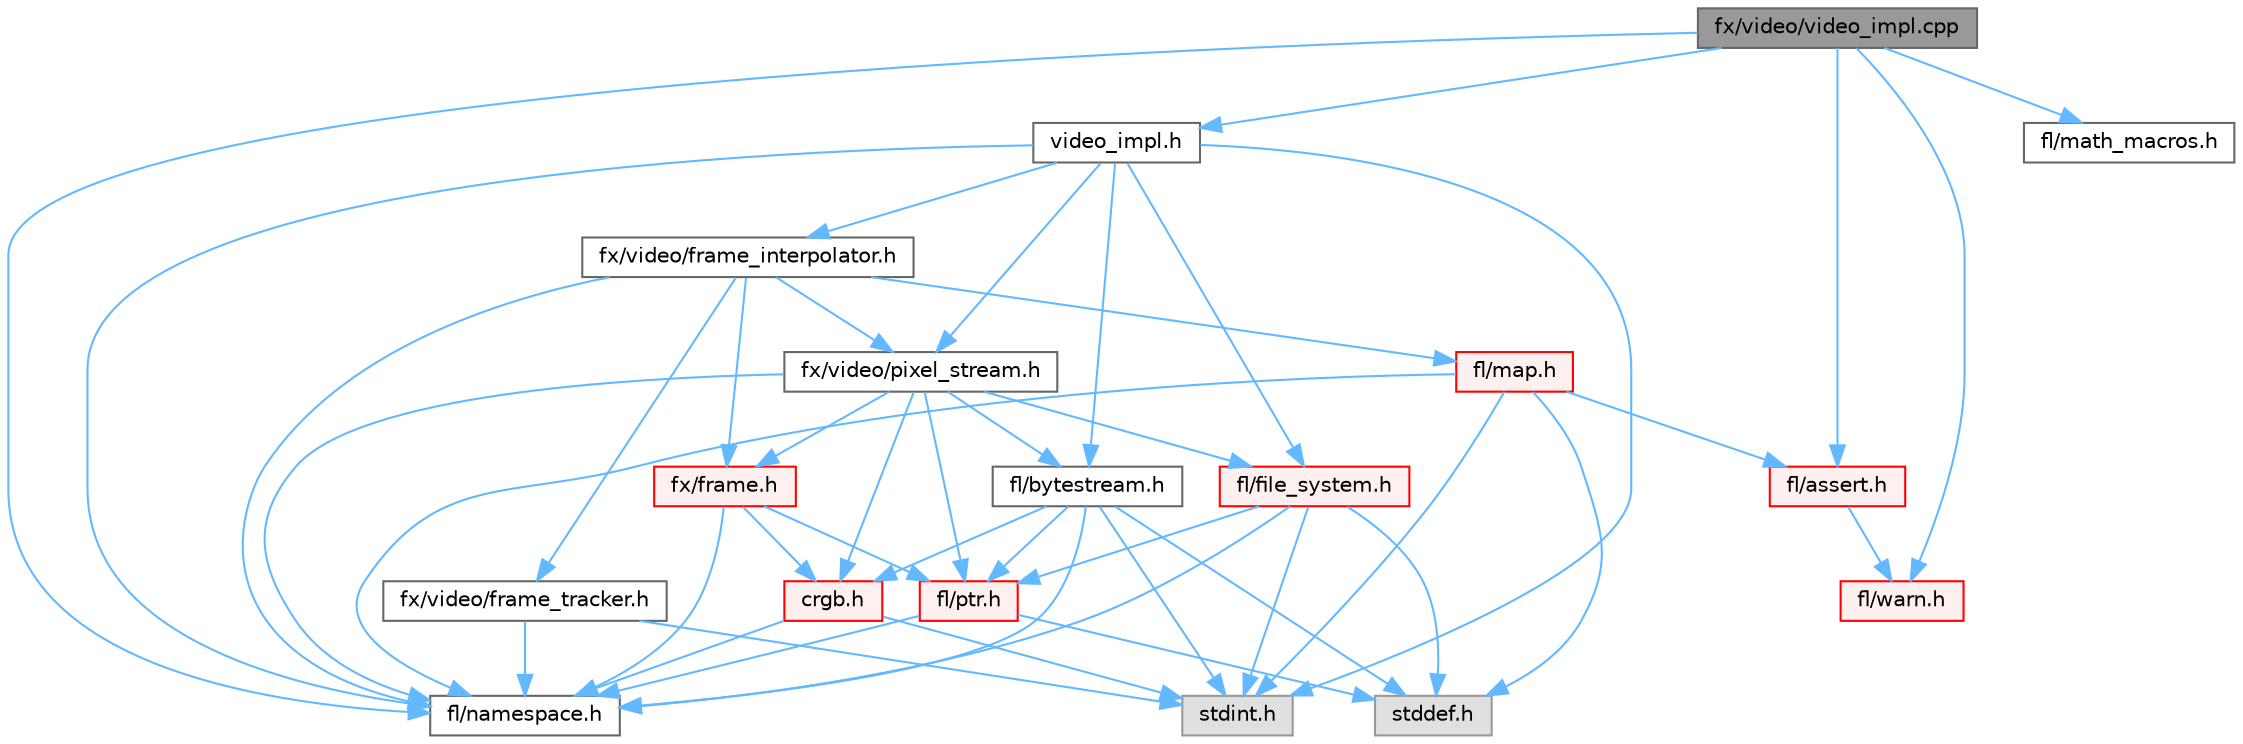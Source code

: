 digraph "fx/video/video_impl.cpp"
{
 // INTERACTIVE_SVG=YES
 // LATEX_PDF_SIZE
  bgcolor="transparent";
  edge [fontname=Helvetica,fontsize=10,labelfontname=Helvetica,labelfontsize=10];
  node [fontname=Helvetica,fontsize=10,shape=box,height=0.2,width=0.4];
  Node1 [id="Node000001",label="fx/video/video_impl.cpp",height=0.2,width=0.4,color="gray40", fillcolor="grey60", style="filled", fontcolor="black",tooltip=" "];
  Node1 -> Node2 [id="edge1_Node000001_Node000002",color="steelblue1",style="solid",tooltip=" "];
  Node2 [id="Node000002",label="video_impl.h",height=0.2,width=0.4,color="grey40", fillcolor="white", style="filled",URL="$d5/d82/video__impl_8h.html",tooltip=" "];
  Node2 -> Node3 [id="edge2_Node000002_Node000003",color="steelblue1",style="solid",tooltip=" "];
  Node3 [id="Node000003",label="stdint.h",height=0.2,width=0.4,color="grey60", fillcolor="#E0E0E0", style="filled",tooltip=" "];
  Node2 -> Node4 [id="edge3_Node000002_Node000004",color="steelblue1",style="solid",tooltip=" "];
  Node4 [id="Node000004",label="fl/bytestream.h",height=0.2,width=0.4,color="grey40", fillcolor="white", style="filled",URL="$dd/d2b/bytestream_8h.html",tooltip=" "];
  Node4 -> Node5 [id="edge4_Node000004_Node000005",color="steelblue1",style="solid",tooltip=" "];
  Node5 [id="Node000005",label="stddef.h",height=0.2,width=0.4,color="grey60", fillcolor="#E0E0E0", style="filled",tooltip=" "];
  Node4 -> Node3 [id="edge5_Node000004_Node000003",color="steelblue1",style="solid",tooltip=" "];
  Node4 -> Node6 [id="edge6_Node000004_Node000006",color="steelblue1",style="solid",tooltip=" "];
  Node6 [id="Node000006",label="fl/namespace.h",height=0.2,width=0.4,color="grey40", fillcolor="white", style="filled",URL="$df/d2a/namespace_8h.html",tooltip="Implements the FastLED namespace macros."];
  Node4 -> Node7 [id="edge7_Node000004_Node000007",color="steelblue1",style="solid",tooltip=" "];
  Node7 [id="Node000007",label="fl/ptr.h",height=0.2,width=0.4,color="red", fillcolor="#FFF0F0", style="filled",URL="$d7/df1/fl_2ptr_8h.html",tooltip=" "];
  Node7 -> Node5 [id="edge8_Node000007_Node000005",color="steelblue1",style="solid",tooltip=" "];
  Node7 -> Node6 [id="edge9_Node000007_Node000006",color="steelblue1",style="solid",tooltip=" "];
  Node4 -> Node10 [id="edge10_Node000004_Node000010",color="steelblue1",style="solid",tooltip=" "];
  Node10 [id="Node000010",label="crgb.h",height=0.2,width=0.4,color="red", fillcolor="#FFF0F0", style="filled",URL="$db/dd1/crgb_8h.html",tooltip="Defines the red, green, and blue (RGB) pixel struct."];
  Node10 -> Node3 [id="edge11_Node000010_Node000003",color="steelblue1",style="solid",tooltip=" "];
  Node10 -> Node6 [id="edge12_Node000010_Node000006",color="steelblue1",style="solid",tooltip=" "];
  Node2 -> Node15 [id="edge13_Node000002_Node000015",color="steelblue1",style="solid",tooltip=" "];
  Node15 [id="Node000015",label="fx/video/pixel_stream.h",height=0.2,width=0.4,color="grey40", fillcolor="white", style="filled",URL="$d3/dfa/pixel__stream_8h.html",tooltip=" "];
  Node15 -> Node6 [id="edge14_Node000015_Node000006",color="steelblue1",style="solid",tooltip=" "];
  Node15 -> Node10 [id="edge15_Node000015_Node000010",color="steelblue1",style="solid",tooltip=" "];
  Node15 -> Node7 [id="edge16_Node000015_Node000007",color="steelblue1",style="solid",tooltip=" "];
  Node15 -> Node4 [id="edge17_Node000015_Node000004",color="steelblue1",style="solid",tooltip=" "];
  Node15 -> Node16 [id="edge18_Node000015_Node000016",color="steelblue1",style="solid",tooltip=" "];
  Node16 [id="Node000016",label="fl/file_system.h",height=0.2,width=0.4,color="red", fillcolor="#FFF0F0", style="filled",URL="$d9/d28/fl_2file__system_8h.html",tooltip=" "];
  Node16 -> Node3 [id="edge19_Node000016_Node000003",color="steelblue1",style="solid",tooltip=" "];
  Node16 -> Node5 [id="edge20_Node000016_Node000005",color="steelblue1",style="solid",tooltip=" "];
  Node16 -> Node6 [id="edge21_Node000016_Node000006",color="steelblue1",style="solid",tooltip=" "];
  Node16 -> Node7 [id="edge22_Node000016_Node000007",color="steelblue1",style="solid",tooltip=" "];
  Node15 -> Node34 [id="edge23_Node000015_Node000034",color="steelblue1",style="solid",tooltip=" "];
  Node34 [id="Node000034",label="fx/frame.h",height=0.2,width=0.4,color="red", fillcolor="#FFF0F0", style="filled",URL="$df/d7d/frame_8h.html",tooltip=" "];
  Node34 -> Node6 [id="edge24_Node000034_Node000006",color="steelblue1",style="solid",tooltip=" "];
  Node34 -> Node10 [id="edge25_Node000034_Node000010",color="steelblue1",style="solid",tooltip=" "];
  Node34 -> Node7 [id="edge26_Node000034_Node000007",color="steelblue1",style="solid",tooltip=" "];
  Node2 -> Node36 [id="edge27_Node000002_Node000036",color="steelblue1",style="solid",tooltip=" "];
  Node36 [id="Node000036",label="fx/video/frame_interpolator.h",height=0.2,width=0.4,color="grey40", fillcolor="white", style="filled",URL="$d3/dda/frame__interpolator_8h.html",tooltip=" "];
  Node36 -> Node37 [id="edge28_Node000036_Node000037",color="steelblue1",style="solid",tooltip=" "];
  Node37 [id="Node000037",label="fl/map.h",height=0.2,width=0.4,color="red", fillcolor="#FFF0F0", style="filled",URL="$dc/db7/map_8h.html",tooltip=" "];
  Node37 -> Node3 [id="edge29_Node000037_Node000003",color="steelblue1",style="solid",tooltip=" "];
  Node37 -> Node5 [id="edge30_Node000037_Node000005",color="steelblue1",style="solid",tooltip=" "];
  Node37 -> Node6 [id="edge31_Node000037_Node000006",color="steelblue1",style="solid",tooltip=" "];
  Node37 -> Node39 [id="edge32_Node000037_Node000039",color="steelblue1",style="solid",tooltip=" "];
  Node39 [id="Node000039",label="fl/assert.h",height=0.2,width=0.4,color="red", fillcolor="#FFF0F0", style="filled",URL="$dc/da7/assert_8h.html",tooltip=" "];
  Node39 -> Node40 [id="edge33_Node000039_Node000040",color="steelblue1",style="solid",tooltip=" "];
  Node40 [id="Node000040",label="fl/warn.h",height=0.2,width=0.4,color="red", fillcolor="#FFF0F0", style="filled",URL="$de/d77/warn_8h.html",tooltip=" "];
  Node36 -> Node15 [id="edge34_Node000036_Node000015",color="steelblue1",style="solid",tooltip=" "];
  Node36 -> Node34 [id="edge35_Node000036_Node000034",color="steelblue1",style="solid",tooltip=" "];
  Node36 -> Node43 [id="edge36_Node000036_Node000043",color="steelblue1",style="solid",tooltip=" "];
  Node43 [id="Node000043",label="fx/video/frame_tracker.h",height=0.2,width=0.4,color="grey40", fillcolor="white", style="filled",URL="$d2/df7/frame__tracker_8h.html",tooltip=" "];
  Node43 -> Node3 [id="edge37_Node000043_Node000003",color="steelblue1",style="solid",tooltip=" "];
  Node43 -> Node6 [id="edge38_Node000043_Node000006",color="steelblue1",style="solid",tooltip=" "];
  Node36 -> Node6 [id="edge39_Node000036_Node000006",color="steelblue1",style="solid",tooltip=" "];
  Node2 -> Node16 [id="edge40_Node000002_Node000016",color="steelblue1",style="solid",tooltip=" "];
  Node2 -> Node6 [id="edge41_Node000002_Node000006",color="steelblue1",style="solid",tooltip=" "];
  Node1 -> Node39 [id="edge42_Node000001_Node000039",color="steelblue1",style="solid",tooltip=" "];
  Node1 -> Node30 [id="edge43_Node000001_Node000030",color="steelblue1",style="solid",tooltip=" "];
  Node30 [id="Node000030",label="fl/math_macros.h",height=0.2,width=0.4,color="grey40", fillcolor="white", style="filled",URL="$d0/d19/fl_2math__macros_8h.html",tooltip=" "];
  Node1 -> Node6 [id="edge44_Node000001_Node000006",color="steelblue1",style="solid",tooltip=" "];
  Node1 -> Node40 [id="edge45_Node000001_Node000040",color="steelblue1",style="solid",tooltip=" "];
}

